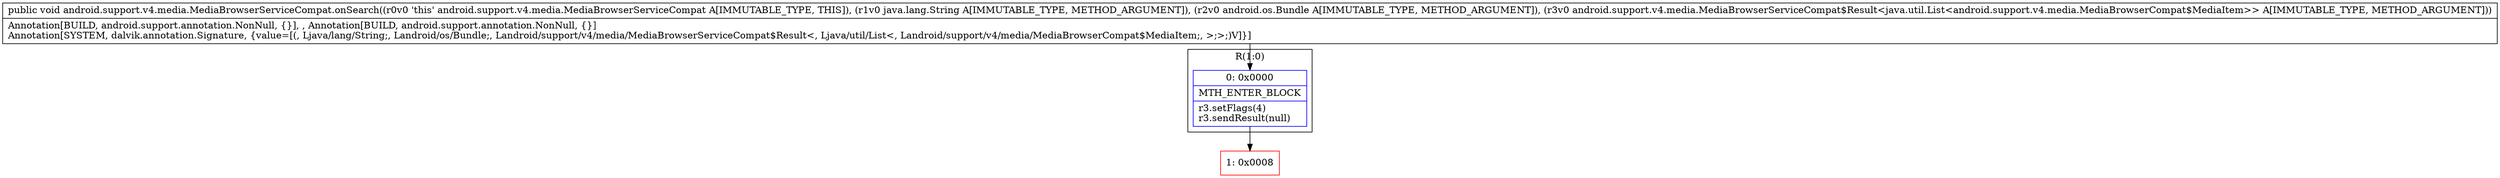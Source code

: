 digraph "CFG forandroid.support.v4.media.MediaBrowserServiceCompat.onSearch(Ljava\/lang\/String;Landroid\/os\/Bundle;Landroid\/support\/v4\/media\/MediaBrowserServiceCompat$Result;)V" {
subgraph cluster_Region_271372011 {
label = "R(1:0)";
node [shape=record,color=blue];
Node_0 [shape=record,label="{0\:\ 0x0000|MTH_ENTER_BLOCK\l|r3.setFlags(4)\lr3.sendResult(null)\l}"];
}
Node_1 [shape=record,color=red,label="{1\:\ 0x0008}"];
MethodNode[shape=record,label="{public void android.support.v4.media.MediaBrowserServiceCompat.onSearch((r0v0 'this' android.support.v4.media.MediaBrowserServiceCompat A[IMMUTABLE_TYPE, THIS]), (r1v0 java.lang.String A[IMMUTABLE_TYPE, METHOD_ARGUMENT]), (r2v0 android.os.Bundle A[IMMUTABLE_TYPE, METHOD_ARGUMENT]), (r3v0 android.support.v4.media.MediaBrowserServiceCompat$Result\<java.util.List\<android.support.v4.media.MediaBrowserCompat$MediaItem\>\> A[IMMUTABLE_TYPE, METHOD_ARGUMENT]))  | Annotation[BUILD, android.support.annotation.NonNull, \{\}], , Annotation[BUILD, android.support.annotation.NonNull, \{\}]\lAnnotation[SYSTEM, dalvik.annotation.Signature, \{value=[(, Ljava\/lang\/String;, Landroid\/os\/Bundle;, Landroid\/support\/v4\/media\/MediaBrowserServiceCompat$Result\<, Ljava\/util\/List\<, Landroid\/support\/v4\/media\/MediaBrowserCompat$MediaItem;, \>;\>;)V]\}]\l}"];
MethodNode -> Node_0;
Node_0 -> Node_1;
}

